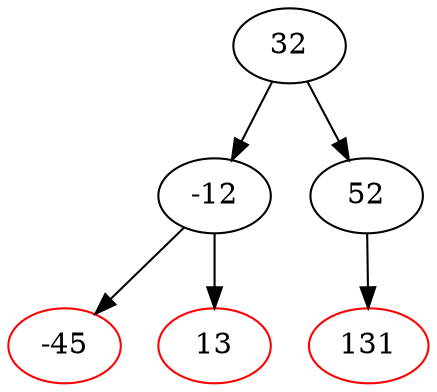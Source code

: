 digraph BinarySearchTree {
"32" [color=black]
"32" -> "-12"
"-12" [color=black]
"-12" -> "-45"
"-45" [color=red]
"-12" -> "13"
"13" [color=red]
"32" -> "52"
"52" [color=black]
"52" -> "131"
"131" [color=red]
}
